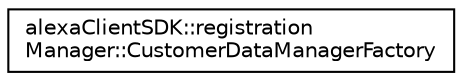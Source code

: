 digraph "Graphical Class Hierarchy"
{
  edge [fontname="Helvetica",fontsize="10",labelfontname="Helvetica",labelfontsize="10"];
  node [fontname="Helvetica",fontsize="10",shape=record];
  rankdir="LR";
  Node0 [label="alexaClientSDK::registration\lManager::CustomerDataManagerFactory",height=0.2,width=0.4,color="black", fillcolor="white", style="filled",URL="$classalexa_client_s_d_k_1_1registration_manager_1_1_customer_data_manager_factory.html"];
}
